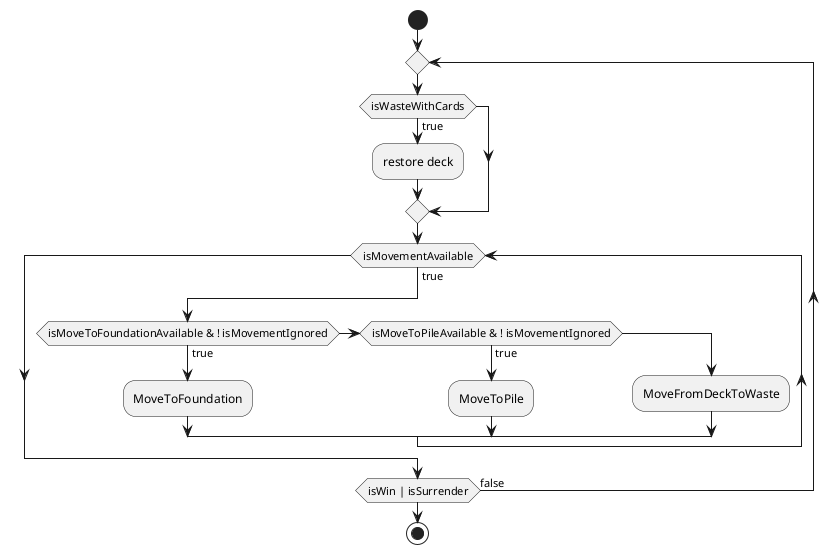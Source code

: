 @startuml

start

repeat
    if (isWasteWithCards) then (true)
        :restore deck;
    endif

    while (isMovementAvailable) is (true)
        if (isMoveToFoundationAvailable & ! isMovementIgnored) then (true)
            :MoveToFoundation;
        elseif (isMoveToPileAvailable & ! isMovementIgnored) then (true)
            :MoveToPile;
        else
            :MoveFromDeckToWaste;
        endif
    endwhile

repeat while (isWin | isSurrender) is (false)

stop

@enduml